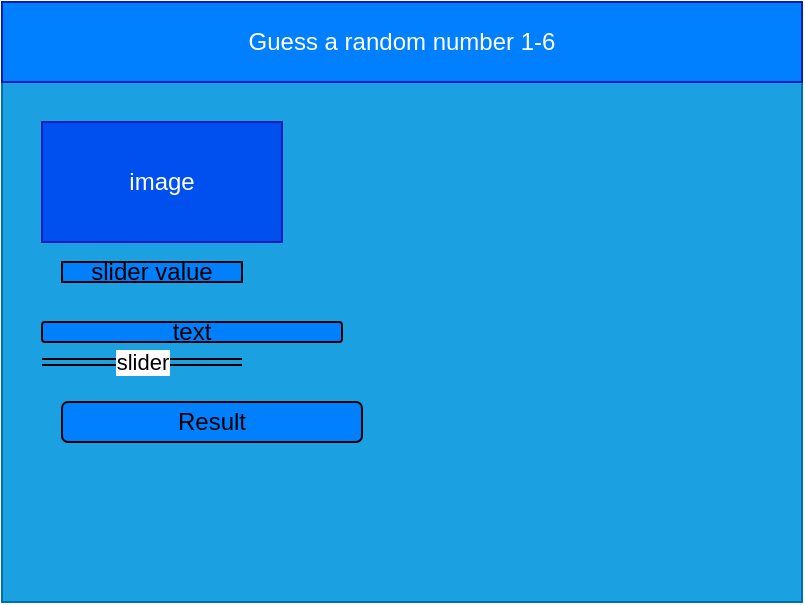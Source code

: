 <mxfile>
    <diagram id="pIaEtrtLPv3HG8r1JEND" name="Page-1">
        <mxGraphModel dx="903" dy="690" grid="1" gridSize="10" guides="1" tooltips="1" connect="1" arrows="1" fold="1" page="1" pageScale="1" pageWidth="850" pageHeight="1100" math="0" shadow="0">
            <root>
                <mxCell id="0"/>
                <mxCell id="1" parent="0"/>
                <mxCell id="2" value="" style="rounded=0;whiteSpace=wrap;html=1;fillColor=#1ba1e2;fontColor=#ffffff;strokeColor=#006EAF;" parent="1" vertex="1">
                    <mxGeometry x="80" y="80" width="400" height="300" as="geometry"/>
                </mxCell>
                <mxCell id="3" value="Guess a random number 1-6" style="rounded=0;whiteSpace=wrap;html=1;fillColor=#007FFF;fontColor=#ffffff;strokeColor=#001DBC;" parent="1" vertex="1">
                    <mxGeometry x="80" y="80" width="400" height="40" as="geometry"/>
                </mxCell>
                <mxCell id="7" value="image" style="rounded=0;whiteSpace=wrap;html=1;fillColor=#0050ef;fontColor=#ffffff;strokeColor=#001DBC;" vertex="1" parent="1">
                    <mxGeometry x="100" y="140" width="120" height="60" as="geometry"/>
                </mxCell>
                <mxCell id="8" value="slider value" style="rounded=0;whiteSpace=wrap;html=1;fillColor=#007FFF;" vertex="1" parent="1">
                    <mxGeometry x="110" y="210" width="90" height="10" as="geometry"/>
                </mxCell>
                <mxCell id="10" value="slider" style="shape=link;html=1;width=3;" edge="1" parent="1">
                    <mxGeometry width="100" relative="1" as="geometry">
                        <mxPoint x="100" y="260" as="sourcePoint"/>
                        <mxPoint x="200" y="260" as="targetPoint"/>
                        <mxPoint as="offset"/>
                    </mxGeometry>
                </mxCell>
                <mxCell id="11" value="Result" style="rounded=1;whiteSpace=wrap;html=1;fillColor=#007FFF;" vertex="1" parent="1">
                    <mxGeometry x="110" y="280" width="150" height="20" as="geometry"/>
                </mxCell>
                <mxCell id="12" value="text" style="rounded=1;whiteSpace=wrap;html=1;fillColor=#007FFF;" vertex="1" parent="1">
                    <mxGeometry x="100" y="240" width="150" height="10" as="geometry"/>
                </mxCell>
            </root>
        </mxGraphModel>
    </diagram>
</mxfile>